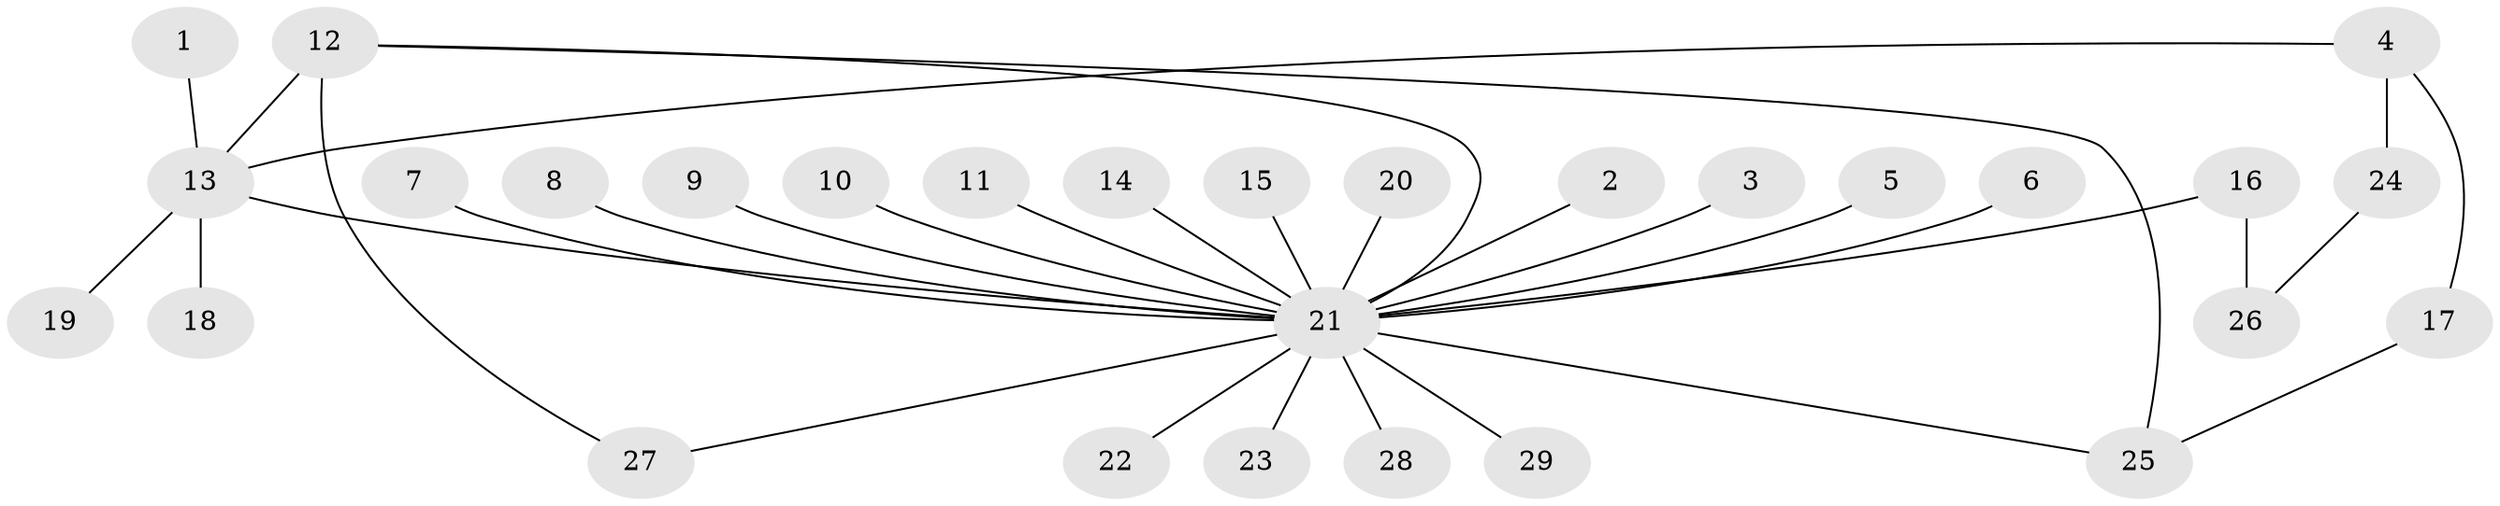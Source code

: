 // original degree distribution, {7: 0.014084507042253521, 26: 0.014084507042253521, 1: 0.6056338028169014, 11: 0.014084507042253521, 5: 0.04225352112676056, 2: 0.22535211267605634, 3: 0.028169014084507043, 4: 0.04225352112676056, 6: 0.014084507042253521}
// Generated by graph-tools (version 1.1) at 2025/36/03/04/25 23:36:54]
// undirected, 29 vertices, 33 edges
graph export_dot {
  node [color=gray90,style=filled];
  1;
  2;
  3;
  4;
  5;
  6;
  7;
  8;
  9;
  10;
  11;
  12;
  13;
  14;
  15;
  16;
  17;
  18;
  19;
  20;
  21;
  22;
  23;
  24;
  25;
  26;
  27;
  28;
  29;
  1 -- 13 [weight=1.0];
  2 -- 21 [weight=1.0];
  3 -- 21 [weight=1.0];
  4 -- 13 [weight=1.0];
  4 -- 17 [weight=1.0];
  4 -- 24 [weight=1.0];
  5 -- 21 [weight=1.0];
  6 -- 21 [weight=1.0];
  7 -- 21 [weight=1.0];
  8 -- 21 [weight=1.0];
  9 -- 21 [weight=1.0];
  10 -- 21 [weight=1.0];
  11 -- 21 [weight=1.0];
  12 -- 13 [weight=2.0];
  12 -- 21 [weight=1.0];
  12 -- 25 [weight=1.0];
  12 -- 27 [weight=1.0];
  13 -- 18 [weight=1.0];
  13 -- 19 [weight=1.0];
  13 -- 21 [weight=1.0];
  14 -- 21 [weight=1.0];
  15 -- 21 [weight=1.0];
  16 -- 21 [weight=2.0];
  16 -- 26 [weight=2.0];
  17 -- 25 [weight=1.0];
  20 -- 21 [weight=1.0];
  21 -- 22 [weight=1.0];
  21 -- 23 [weight=1.0];
  21 -- 25 [weight=1.0];
  21 -- 27 [weight=1.0];
  21 -- 28 [weight=1.0];
  21 -- 29 [weight=1.0];
  24 -- 26 [weight=1.0];
}
